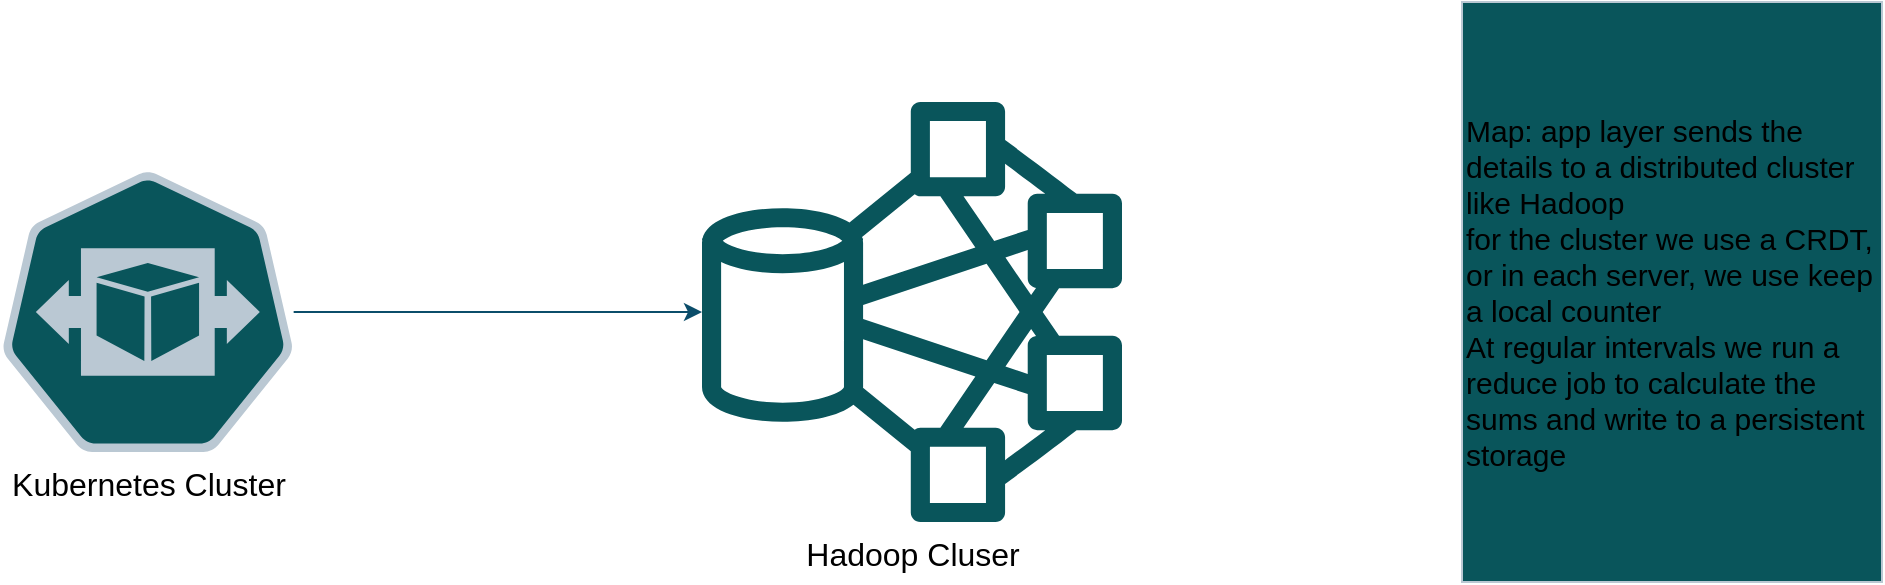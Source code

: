 <mxfile version="26.0.10">
  <diagram name="Page-1" id="YcOQwgu5KpmHTNcDPHYn">
    <mxGraphModel dx="1232" dy="1187" grid="1" gridSize="10" guides="1" tooltips="1" connect="1" arrows="1" fold="1" page="1" pageScale="1" pageWidth="1100" pageHeight="850" math="0" shadow="0">
      <root>
        <mxCell id="0" />
        <mxCell id="1" parent="0" />
        <mxCell id="hl2d3mC8qUtHHs-yw8JI-4" style="edgeStyle=orthogonalEdgeStyle;rounded=0;orthogonalLoop=1;jettySize=auto;html=1;strokeColor=#0B4D6A;" edge="1" parent="1" source="hl2d3mC8qUtHHs-yw8JI-2" target="hl2d3mC8qUtHHs-yw8JI-3">
          <mxGeometry relative="1" as="geometry" />
        </mxCell>
        <mxCell id="hl2d3mC8qUtHHs-yw8JI-2" value="&lt;span style=&quot;color: light-dark(rgb(0, 0, 0), rgb(0, 0, 204));&quot;&gt;&lt;font style=&quot;font-size: 16px;&quot;&gt;Kubernetes Cluster&lt;/font&gt;&lt;/span&gt;" style="aspect=fixed;sketch=0;html=1;dashed=0;whitespace=wrap;verticalLabelPosition=bottom;verticalAlign=top;fillColor=#09555B;strokeColor=#BAC8D3;points=[[0.005,0.63,0],[0.1,0.2,0],[0.9,0.2,0],[0.5,0,0],[0.995,0.63,0],[0.72,0.99,0],[0.5,1,0],[0.28,0.99,0]];shape=mxgraph.kubernetes.icon2;prIcon=hpa;fontColor=#EEEEEE;labelBackgroundColor=none;" vertex="1" parent="1">
          <mxGeometry x="70" y="245" width="145.83" height="140" as="geometry" />
        </mxCell>
        <mxCell id="hl2d3mC8qUtHHs-yw8JI-3" value="&lt;span style=&quot;color: light-dark(rgb(0, 0, 0), rgb(0, 0, 204));&quot;&gt;&lt;font style=&quot;font-size: 16px;&quot;&gt;Hadoop Cluser&lt;/font&gt;&lt;/span&gt;" style="sketch=0;outlineConnect=0;fontColor=#EEEEEE;fillColor=#09555B;strokeColor=none;dashed=0;verticalLabelPosition=bottom;verticalAlign=top;align=center;html=1;fontSize=12;fontStyle=0;aspect=fixed;pointerEvents=1;shape=mxgraph.aws4.hdfs_cluster;labelBackgroundColor=none;" vertex="1" parent="1">
          <mxGeometry x="420" y="210" width="210" height="210" as="geometry" />
        </mxCell>
        <mxCell id="hl2d3mC8qUtHHs-yw8JI-5" value="&lt;font style=&quot;font-size: 15px; color: light-dark(rgb(0, 0, 0), rgb(0, 0, 204));&quot;&gt;Map: app layer sends the details to a distributed cluster like Hadoop&lt;/font&gt;&lt;div&gt;&lt;font style=&quot;font-size: 15px; color: light-dark(rgb(0, 0, 0), rgb(0, 0, 204));&quot;&gt;for the cluster we use a CRDT, or in each server, we use keep a local counter&amp;nbsp;&lt;/font&gt;&lt;/div&gt;&lt;div&gt;&lt;font style=&quot;font-size: 15px; color: light-dark(rgb(0, 0, 0), rgb(0, 0, 204));&quot;&gt;At regular intervals we run a reduce job to calculate the sums and write to a persistent storage&lt;/font&gt;&lt;/div&gt;" style="whiteSpace=wrap;html=1;strokeColor=#BAC8D3;fontColor=#EEEEEE;fillColor=#09555B;align=left;" vertex="1" parent="1">
          <mxGeometry x="800" y="160" width="210" height="290" as="geometry" />
        </mxCell>
      </root>
    </mxGraphModel>
  </diagram>
</mxfile>
